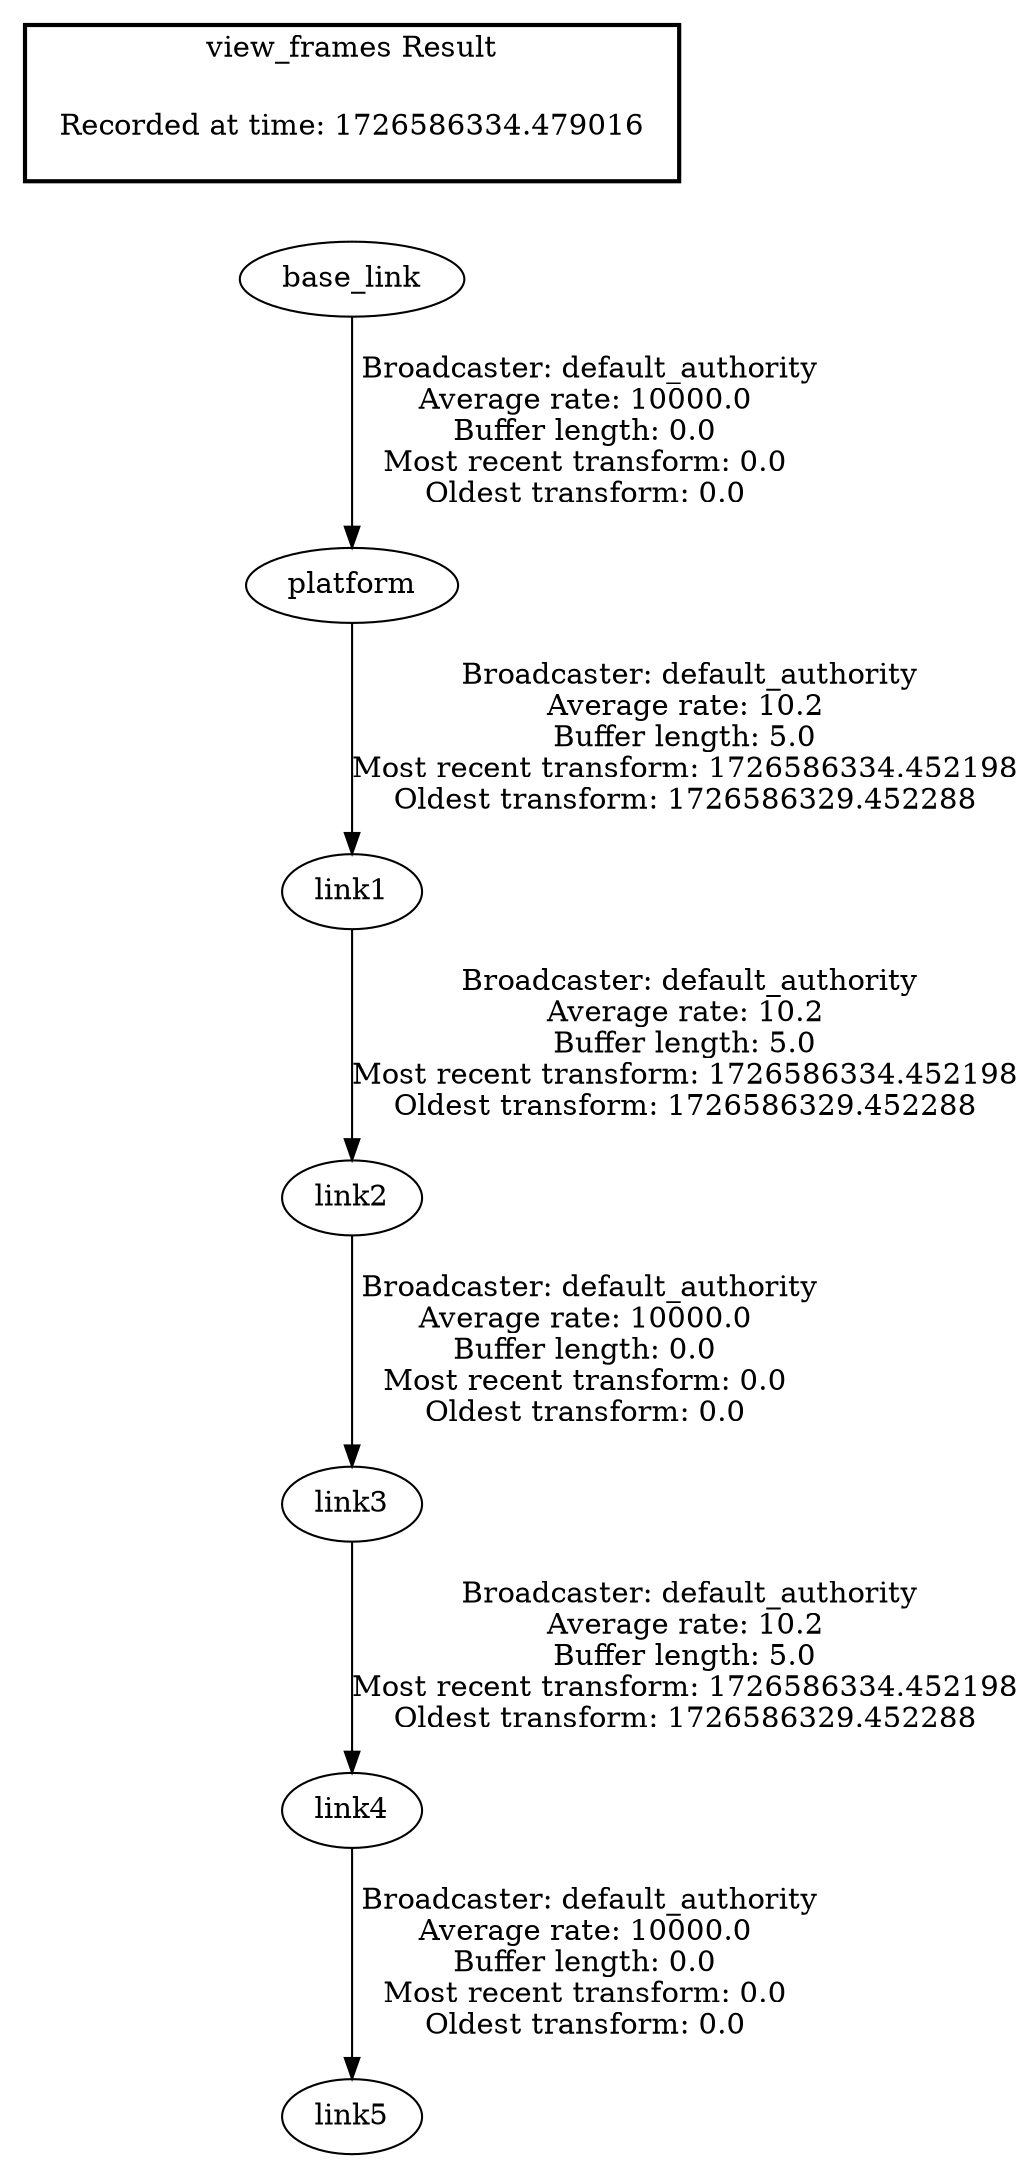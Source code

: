 digraph G {
"base_link" -> "platform"[label=" Broadcaster: default_authority\nAverage rate: 10000.0\nBuffer length: 0.0\nMost recent transform: 0.0\nOldest transform: 0.0\n"];
"link2" -> "link3"[label=" Broadcaster: default_authority\nAverage rate: 10000.0\nBuffer length: 0.0\nMost recent transform: 0.0\nOldest transform: 0.0\n"];
"link1" -> "link2"[label=" Broadcaster: default_authority\nAverage rate: 10.2\nBuffer length: 5.0\nMost recent transform: 1726586334.452198\nOldest transform: 1726586329.452288\n"];
"link4" -> "link5"[label=" Broadcaster: default_authority\nAverage rate: 10000.0\nBuffer length: 0.0\nMost recent transform: 0.0\nOldest transform: 0.0\n"];
"link3" -> "link4"[label=" Broadcaster: default_authority\nAverage rate: 10.2\nBuffer length: 5.0\nMost recent transform: 1726586334.452198\nOldest transform: 1726586329.452288\n"];
"platform" -> "link1"[label=" Broadcaster: default_authority\nAverage rate: 10.2\nBuffer length: 5.0\nMost recent transform: 1726586334.452198\nOldest transform: 1726586329.452288\n"];
edge [style=invis];
 subgraph cluster_legend { style=bold; color=black; label ="view_frames Result";
"Recorded at time: 1726586334.479016"[ shape=plaintext ] ;
}->"base_link";
}